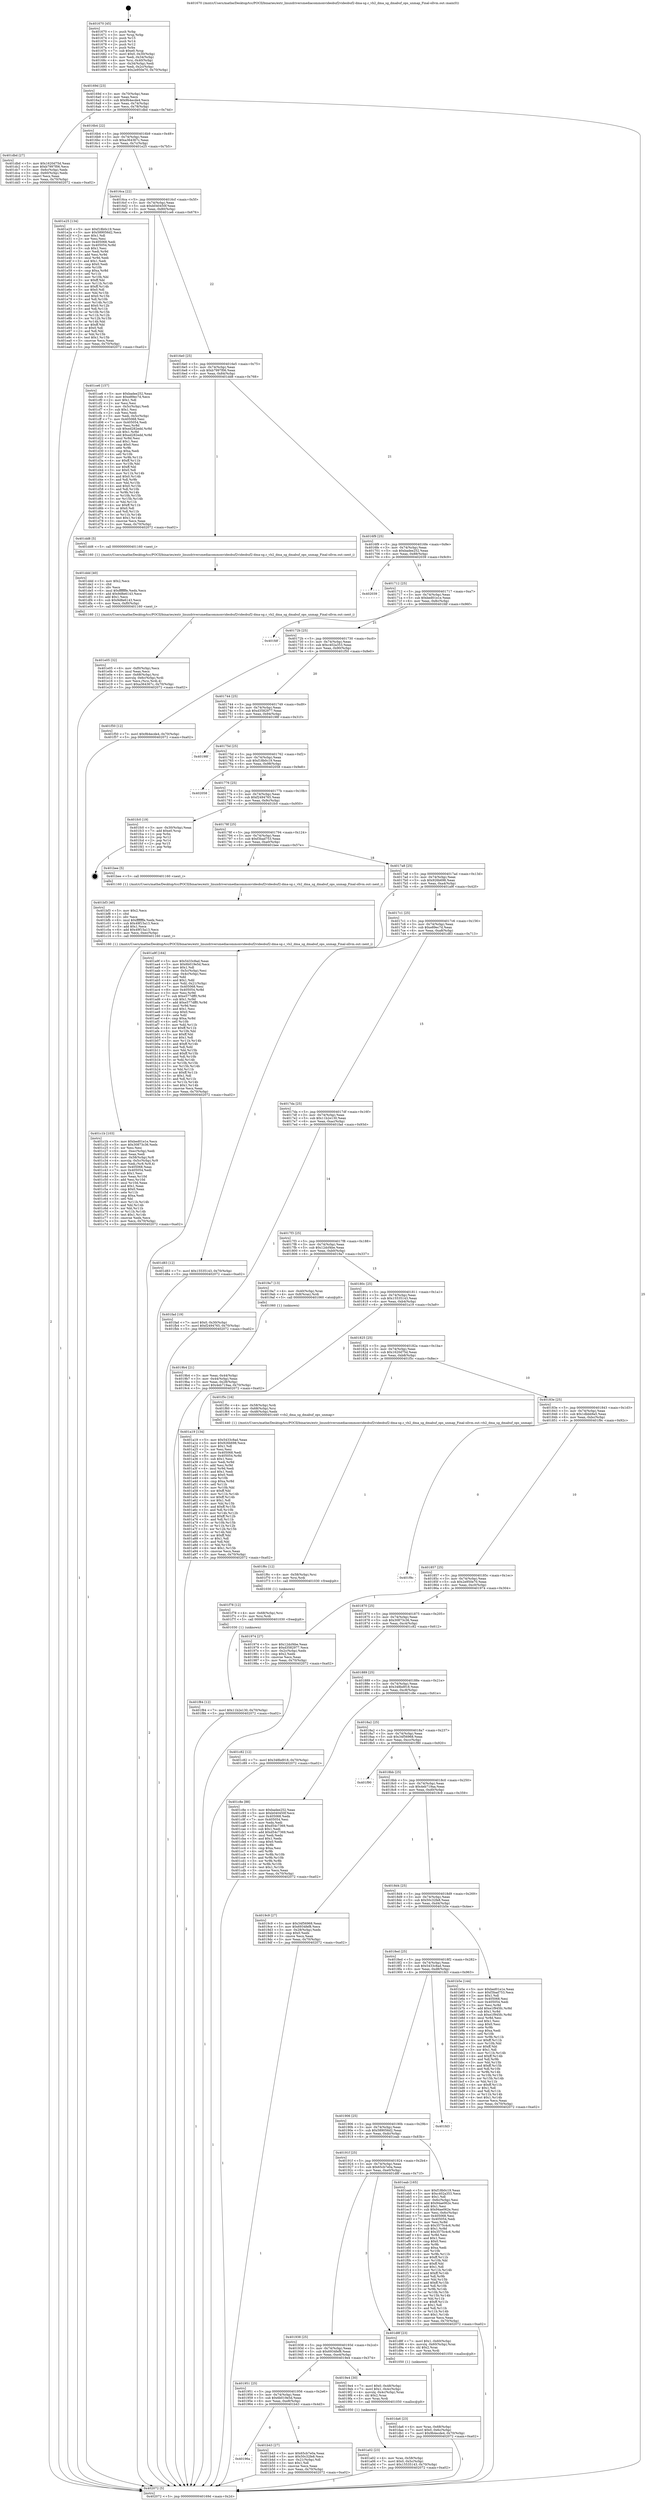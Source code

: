 digraph "0x401670" {
  label = "0x401670 (/mnt/c/Users/mathe/Desktop/tcc/POCII/binaries/extr_linuxdriversmediacommonvideobuf2videobuf2-dma-sg.c_vb2_dma_sg_dmabuf_ops_unmap_Final-ollvm.out::main(0))"
  labelloc = "t"
  node[shape=record]

  Entry [label="",width=0.3,height=0.3,shape=circle,fillcolor=black,style=filled]
  "0x40169d" [label="{
     0x40169d [23]\l
     | [instrs]\l
     &nbsp;&nbsp;0x40169d \<+3\>: mov -0x70(%rbp),%eax\l
     &nbsp;&nbsp;0x4016a0 \<+2\>: mov %eax,%ecx\l
     &nbsp;&nbsp;0x4016a2 \<+6\>: sub $0x9b4ecde4,%ecx\l
     &nbsp;&nbsp;0x4016a8 \<+3\>: mov %eax,-0x74(%rbp)\l
     &nbsp;&nbsp;0x4016ab \<+3\>: mov %ecx,-0x78(%rbp)\l
     &nbsp;&nbsp;0x4016ae \<+6\>: je 0000000000401dbd \<main+0x74d\>\l
  }"]
  "0x401dbd" [label="{
     0x401dbd [27]\l
     | [instrs]\l
     &nbsp;&nbsp;0x401dbd \<+5\>: mov $0x1620d75d,%eax\l
     &nbsp;&nbsp;0x401dc2 \<+5\>: mov $0xb7997f06,%ecx\l
     &nbsp;&nbsp;0x401dc7 \<+3\>: mov -0x6c(%rbp),%edx\l
     &nbsp;&nbsp;0x401dca \<+3\>: cmp -0x60(%rbp),%edx\l
     &nbsp;&nbsp;0x401dcd \<+3\>: cmovl %ecx,%eax\l
     &nbsp;&nbsp;0x401dd0 \<+3\>: mov %eax,-0x70(%rbp)\l
     &nbsp;&nbsp;0x401dd3 \<+5\>: jmp 0000000000402072 \<main+0xa02\>\l
  }"]
  "0x4016b4" [label="{
     0x4016b4 [22]\l
     | [instrs]\l
     &nbsp;&nbsp;0x4016b4 \<+5\>: jmp 00000000004016b9 \<main+0x49\>\l
     &nbsp;&nbsp;0x4016b9 \<+3\>: mov -0x74(%rbp),%eax\l
     &nbsp;&nbsp;0x4016bc \<+5\>: sub $0xa364367c,%eax\l
     &nbsp;&nbsp;0x4016c1 \<+3\>: mov %eax,-0x7c(%rbp)\l
     &nbsp;&nbsp;0x4016c4 \<+6\>: je 0000000000401e25 \<main+0x7b5\>\l
  }"]
  Exit [label="",width=0.3,height=0.3,shape=circle,fillcolor=black,style=filled,peripheries=2]
  "0x401e25" [label="{
     0x401e25 [134]\l
     | [instrs]\l
     &nbsp;&nbsp;0x401e25 \<+5\>: mov $0xf18b0c19,%eax\l
     &nbsp;&nbsp;0x401e2a \<+5\>: mov $0x589056d2,%ecx\l
     &nbsp;&nbsp;0x401e2f \<+2\>: mov $0x1,%dl\l
     &nbsp;&nbsp;0x401e31 \<+2\>: xor %esi,%esi\l
     &nbsp;&nbsp;0x401e33 \<+7\>: mov 0x405068,%edi\l
     &nbsp;&nbsp;0x401e3a \<+8\>: mov 0x405054,%r8d\l
     &nbsp;&nbsp;0x401e42 \<+3\>: sub $0x1,%esi\l
     &nbsp;&nbsp;0x401e45 \<+3\>: mov %edi,%r9d\l
     &nbsp;&nbsp;0x401e48 \<+3\>: add %esi,%r9d\l
     &nbsp;&nbsp;0x401e4b \<+4\>: imul %r9d,%edi\l
     &nbsp;&nbsp;0x401e4f \<+3\>: and $0x1,%edi\l
     &nbsp;&nbsp;0x401e52 \<+3\>: cmp $0x0,%edi\l
     &nbsp;&nbsp;0x401e55 \<+4\>: sete %r10b\l
     &nbsp;&nbsp;0x401e59 \<+4\>: cmp $0xa,%r8d\l
     &nbsp;&nbsp;0x401e5d \<+4\>: setl %r11b\l
     &nbsp;&nbsp;0x401e61 \<+3\>: mov %r10b,%bl\l
     &nbsp;&nbsp;0x401e64 \<+3\>: xor $0xff,%bl\l
     &nbsp;&nbsp;0x401e67 \<+3\>: mov %r11b,%r14b\l
     &nbsp;&nbsp;0x401e6a \<+4\>: xor $0xff,%r14b\l
     &nbsp;&nbsp;0x401e6e \<+3\>: xor $0x0,%dl\l
     &nbsp;&nbsp;0x401e71 \<+3\>: mov %bl,%r15b\l
     &nbsp;&nbsp;0x401e74 \<+4\>: and $0x0,%r15b\l
     &nbsp;&nbsp;0x401e78 \<+3\>: and %dl,%r10b\l
     &nbsp;&nbsp;0x401e7b \<+3\>: mov %r14b,%r12b\l
     &nbsp;&nbsp;0x401e7e \<+4\>: and $0x0,%r12b\l
     &nbsp;&nbsp;0x401e82 \<+3\>: and %dl,%r11b\l
     &nbsp;&nbsp;0x401e85 \<+3\>: or %r10b,%r15b\l
     &nbsp;&nbsp;0x401e88 \<+3\>: or %r11b,%r12b\l
     &nbsp;&nbsp;0x401e8b \<+3\>: xor %r12b,%r15b\l
     &nbsp;&nbsp;0x401e8e \<+3\>: or %r14b,%bl\l
     &nbsp;&nbsp;0x401e91 \<+3\>: xor $0xff,%bl\l
     &nbsp;&nbsp;0x401e94 \<+3\>: or $0x0,%dl\l
     &nbsp;&nbsp;0x401e97 \<+2\>: and %dl,%bl\l
     &nbsp;&nbsp;0x401e99 \<+3\>: or %bl,%r15b\l
     &nbsp;&nbsp;0x401e9c \<+4\>: test $0x1,%r15b\l
     &nbsp;&nbsp;0x401ea0 \<+3\>: cmovne %ecx,%eax\l
     &nbsp;&nbsp;0x401ea3 \<+3\>: mov %eax,-0x70(%rbp)\l
     &nbsp;&nbsp;0x401ea6 \<+5\>: jmp 0000000000402072 \<main+0xa02\>\l
  }"]
  "0x4016ca" [label="{
     0x4016ca [22]\l
     | [instrs]\l
     &nbsp;&nbsp;0x4016ca \<+5\>: jmp 00000000004016cf \<main+0x5f\>\l
     &nbsp;&nbsp;0x4016cf \<+3\>: mov -0x74(%rbp),%eax\l
     &nbsp;&nbsp;0x4016d2 \<+5\>: sub $0xb040450f,%eax\l
     &nbsp;&nbsp;0x4016d7 \<+3\>: mov %eax,-0x80(%rbp)\l
     &nbsp;&nbsp;0x4016da \<+6\>: je 0000000000401ce6 \<main+0x676\>\l
  }"]
  "0x401f84" [label="{
     0x401f84 [12]\l
     | [instrs]\l
     &nbsp;&nbsp;0x401f84 \<+7\>: movl $0x11b2e130,-0x70(%rbp)\l
     &nbsp;&nbsp;0x401f8b \<+5\>: jmp 0000000000402072 \<main+0xa02\>\l
  }"]
  "0x401ce6" [label="{
     0x401ce6 [157]\l
     | [instrs]\l
     &nbsp;&nbsp;0x401ce6 \<+5\>: mov $0xbadee252,%eax\l
     &nbsp;&nbsp;0x401ceb \<+5\>: mov $0xe89ec7d,%ecx\l
     &nbsp;&nbsp;0x401cf0 \<+2\>: mov $0x1,%dl\l
     &nbsp;&nbsp;0x401cf2 \<+2\>: xor %esi,%esi\l
     &nbsp;&nbsp;0x401cf4 \<+3\>: mov -0x5c(%rbp),%edi\l
     &nbsp;&nbsp;0x401cf7 \<+3\>: sub $0x1,%esi\l
     &nbsp;&nbsp;0x401cfa \<+2\>: sub %esi,%edi\l
     &nbsp;&nbsp;0x401cfc \<+3\>: mov %edi,-0x5c(%rbp)\l
     &nbsp;&nbsp;0x401cff \<+7\>: mov 0x405068,%esi\l
     &nbsp;&nbsp;0x401d06 \<+7\>: mov 0x405054,%edi\l
     &nbsp;&nbsp;0x401d0d \<+3\>: mov %esi,%r8d\l
     &nbsp;&nbsp;0x401d10 \<+7\>: sub $0xed282edd,%r8d\l
     &nbsp;&nbsp;0x401d17 \<+4\>: sub $0x1,%r8d\l
     &nbsp;&nbsp;0x401d1b \<+7\>: add $0xed282edd,%r8d\l
     &nbsp;&nbsp;0x401d22 \<+4\>: imul %r8d,%esi\l
     &nbsp;&nbsp;0x401d26 \<+3\>: and $0x1,%esi\l
     &nbsp;&nbsp;0x401d29 \<+3\>: cmp $0x0,%esi\l
     &nbsp;&nbsp;0x401d2c \<+4\>: sete %r9b\l
     &nbsp;&nbsp;0x401d30 \<+3\>: cmp $0xa,%edi\l
     &nbsp;&nbsp;0x401d33 \<+4\>: setl %r10b\l
     &nbsp;&nbsp;0x401d37 \<+3\>: mov %r9b,%r11b\l
     &nbsp;&nbsp;0x401d3a \<+4\>: xor $0xff,%r11b\l
     &nbsp;&nbsp;0x401d3e \<+3\>: mov %r10b,%bl\l
     &nbsp;&nbsp;0x401d41 \<+3\>: xor $0xff,%bl\l
     &nbsp;&nbsp;0x401d44 \<+3\>: xor $0x0,%dl\l
     &nbsp;&nbsp;0x401d47 \<+3\>: mov %r11b,%r14b\l
     &nbsp;&nbsp;0x401d4a \<+4\>: and $0x0,%r14b\l
     &nbsp;&nbsp;0x401d4e \<+3\>: and %dl,%r9b\l
     &nbsp;&nbsp;0x401d51 \<+3\>: mov %bl,%r15b\l
     &nbsp;&nbsp;0x401d54 \<+4\>: and $0x0,%r15b\l
     &nbsp;&nbsp;0x401d58 \<+3\>: and %dl,%r10b\l
     &nbsp;&nbsp;0x401d5b \<+3\>: or %r9b,%r14b\l
     &nbsp;&nbsp;0x401d5e \<+3\>: or %r10b,%r15b\l
     &nbsp;&nbsp;0x401d61 \<+3\>: xor %r15b,%r14b\l
     &nbsp;&nbsp;0x401d64 \<+3\>: or %bl,%r11b\l
     &nbsp;&nbsp;0x401d67 \<+4\>: xor $0xff,%r11b\l
     &nbsp;&nbsp;0x401d6b \<+3\>: or $0x0,%dl\l
     &nbsp;&nbsp;0x401d6e \<+3\>: and %dl,%r11b\l
     &nbsp;&nbsp;0x401d71 \<+3\>: or %r11b,%r14b\l
     &nbsp;&nbsp;0x401d74 \<+4\>: test $0x1,%r14b\l
     &nbsp;&nbsp;0x401d78 \<+3\>: cmovne %ecx,%eax\l
     &nbsp;&nbsp;0x401d7b \<+3\>: mov %eax,-0x70(%rbp)\l
     &nbsp;&nbsp;0x401d7e \<+5\>: jmp 0000000000402072 \<main+0xa02\>\l
  }"]
  "0x4016e0" [label="{
     0x4016e0 [25]\l
     | [instrs]\l
     &nbsp;&nbsp;0x4016e0 \<+5\>: jmp 00000000004016e5 \<main+0x75\>\l
     &nbsp;&nbsp;0x4016e5 \<+3\>: mov -0x74(%rbp),%eax\l
     &nbsp;&nbsp;0x4016e8 \<+5\>: sub $0xb7997f06,%eax\l
     &nbsp;&nbsp;0x4016ed \<+6\>: mov %eax,-0x84(%rbp)\l
     &nbsp;&nbsp;0x4016f3 \<+6\>: je 0000000000401dd8 \<main+0x768\>\l
  }"]
  "0x401f78" [label="{
     0x401f78 [12]\l
     | [instrs]\l
     &nbsp;&nbsp;0x401f78 \<+4\>: mov -0x68(%rbp),%rsi\l
     &nbsp;&nbsp;0x401f7c \<+3\>: mov %rsi,%rdi\l
     &nbsp;&nbsp;0x401f7f \<+5\>: call 0000000000401030 \<free@plt\>\l
     | [calls]\l
     &nbsp;&nbsp;0x401030 \{1\} (unknown)\l
  }"]
  "0x401dd8" [label="{
     0x401dd8 [5]\l
     | [instrs]\l
     &nbsp;&nbsp;0x401dd8 \<+5\>: call 0000000000401160 \<next_i\>\l
     | [calls]\l
     &nbsp;&nbsp;0x401160 \{1\} (/mnt/c/Users/mathe/Desktop/tcc/POCII/binaries/extr_linuxdriversmediacommonvideobuf2videobuf2-dma-sg.c_vb2_dma_sg_dmabuf_ops_unmap_Final-ollvm.out::next_i)\l
  }"]
  "0x4016f9" [label="{
     0x4016f9 [25]\l
     | [instrs]\l
     &nbsp;&nbsp;0x4016f9 \<+5\>: jmp 00000000004016fe \<main+0x8e\>\l
     &nbsp;&nbsp;0x4016fe \<+3\>: mov -0x74(%rbp),%eax\l
     &nbsp;&nbsp;0x401701 \<+5\>: sub $0xbadee252,%eax\l
     &nbsp;&nbsp;0x401706 \<+6\>: mov %eax,-0x88(%rbp)\l
     &nbsp;&nbsp;0x40170c \<+6\>: je 0000000000402039 \<main+0x9c9\>\l
  }"]
  "0x401f6c" [label="{
     0x401f6c [12]\l
     | [instrs]\l
     &nbsp;&nbsp;0x401f6c \<+4\>: mov -0x58(%rbp),%rsi\l
     &nbsp;&nbsp;0x401f70 \<+3\>: mov %rsi,%rdi\l
     &nbsp;&nbsp;0x401f73 \<+5\>: call 0000000000401030 \<free@plt\>\l
     | [calls]\l
     &nbsp;&nbsp;0x401030 \{1\} (unknown)\l
  }"]
  "0x402039" [label="{
     0x402039\l
  }", style=dashed]
  "0x401712" [label="{
     0x401712 [25]\l
     | [instrs]\l
     &nbsp;&nbsp;0x401712 \<+5\>: jmp 0000000000401717 \<main+0xa7\>\l
     &nbsp;&nbsp;0x401717 \<+3\>: mov -0x74(%rbp),%eax\l
     &nbsp;&nbsp;0x40171a \<+5\>: sub $0xbed01e1e,%eax\l
     &nbsp;&nbsp;0x40171f \<+6\>: mov %eax,-0x8c(%rbp)\l
     &nbsp;&nbsp;0x401725 \<+6\>: je 0000000000401fdf \<main+0x96f\>\l
  }"]
  "0x401e05" [label="{
     0x401e05 [32]\l
     | [instrs]\l
     &nbsp;&nbsp;0x401e05 \<+6\>: mov -0xf0(%rbp),%ecx\l
     &nbsp;&nbsp;0x401e0b \<+3\>: imul %eax,%ecx\l
     &nbsp;&nbsp;0x401e0e \<+4\>: mov -0x68(%rbp),%rsi\l
     &nbsp;&nbsp;0x401e12 \<+4\>: movslq -0x6c(%rbp),%rdi\l
     &nbsp;&nbsp;0x401e16 \<+3\>: mov %ecx,(%rsi,%rdi,4)\l
     &nbsp;&nbsp;0x401e19 \<+7\>: movl $0xa364367c,-0x70(%rbp)\l
     &nbsp;&nbsp;0x401e20 \<+5\>: jmp 0000000000402072 \<main+0xa02\>\l
  }"]
  "0x401fdf" [label="{
     0x401fdf\l
  }", style=dashed]
  "0x40172b" [label="{
     0x40172b [25]\l
     | [instrs]\l
     &nbsp;&nbsp;0x40172b \<+5\>: jmp 0000000000401730 \<main+0xc0\>\l
     &nbsp;&nbsp;0x401730 \<+3\>: mov -0x74(%rbp),%eax\l
     &nbsp;&nbsp;0x401733 \<+5\>: sub $0xc402a353,%eax\l
     &nbsp;&nbsp;0x401738 \<+6\>: mov %eax,-0x90(%rbp)\l
     &nbsp;&nbsp;0x40173e \<+6\>: je 0000000000401f50 \<main+0x8e0\>\l
  }"]
  "0x401ddd" [label="{
     0x401ddd [40]\l
     | [instrs]\l
     &nbsp;&nbsp;0x401ddd \<+5\>: mov $0x2,%ecx\l
     &nbsp;&nbsp;0x401de2 \<+1\>: cltd\l
     &nbsp;&nbsp;0x401de3 \<+2\>: idiv %ecx\l
     &nbsp;&nbsp;0x401de5 \<+6\>: imul $0xfffffffe,%edx,%ecx\l
     &nbsp;&nbsp;0x401deb \<+6\>: add $0x9d8e6143,%ecx\l
     &nbsp;&nbsp;0x401df1 \<+3\>: add $0x1,%ecx\l
     &nbsp;&nbsp;0x401df4 \<+6\>: sub $0x9d8e6143,%ecx\l
     &nbsp;&nbsp;0x401dfa \<+6\>: mov %ecx,-0xf0(%rbp)\l
     &nbsp;&nbsp;0x401e00 \<+5\>: call 0000000000401160 \<next_i\>\l
     | [calls]\l
     &nbsp;&nbsp;0x401160 \{1\} (/mnt/c/Users/mathe/Desktop/tcc/POCII/binaries/extr_linuxdriversmediacommonvideobuf2videobuf2-dma-sg.c_vb2_dma_sg_dmabuf_ops_unmap_Final-ollvm.out::next_i)\l
  }"]
  "0x401f50" [label="{
     0x401f50 [12]\l
     | [instrs]\l
     &nbsp;&nbsp;0x401f50 \<+7\>: movl $0x9b4ecde4,-0x70(%rbp)\l
     &nbsp;&nbsp;0x401f57 \<+5\>: jmp 0000000000402072 \<main+0xa02\>\l
  }"]
  "0x401744" [label="{
     0x401744 [25]\l
     | [instrs]\l
     &nbsp;&nbsp;0x401744 \<+5\>: jmp 0000000000401749 \<main+0xd9\>\l
     &nbsp;&nbsp;0x401749 \<+3\>: mov -0x74(%rbp),%eax\l
     &nbsp;&nbsp;0x40174c \<+5\>: sub $0xd3582977,%eax\l
     &nbsp;&nbsp;0x401751 \<+6\>: mov %eax,-0x94(%rbp)\l
     &nbsp;&nbsp;0x401757 \<+6\>: je 000000000040198f \<main+0x31f\>\l
  }"]
  "0x401da6" [label="{
     0x401da6 [23]\l
     | [instrs]\l
     &nbsp;&nbsp;0x401da6 \<+4\>: mov %rax,-0x68(%rbp)\l
     &nbsp;&nbsp;0x401daa \<+7\>: movl $0x0,-0x6c(%rbp)\l
     &nbsp;&nbsp;0x401db1 \<+7\>: movl $0x9b4ecde4,-0x70(%rbp)\l
     &nbsp;&nbsp;0x401db8 \<+5\>: jmp 0000000000402072 \<main+0xa02\>\l
  }"]
  "0x40198f" [label="{
     0x40198f\l
  }", style=dashed]
  "0x40175d" [label="{
     0x40175d [25]\l
     | [instrs]\l
     &nbsp;&nbsp;0x40175d \<+5\>: jmp 0000000000401762 \<main+0xf2\>\l
     &nbsp;&nbsp;0x401762 \<+3\>: mov -0x74(%rbp),%eax\l
     &nbsp;&nbsp;0x401765 \<+5\>: sub $0xf18b0c19,%eax\l
     &nbsp;&nbsp;0x40176a \<+6\>: mov %eax,-0x98(%rbp)\l
     &nbsp;&nbsp;0x401770 \<+6\>: je 0000000000402058 \<main+0x9e8\>\l
  }"]
  "0x401c1b" [label="{
     0x401c1b [103]\l
     | [instrs]\l
     &nbsp;&nbsp;0x401c1b \<+5\>: mov $0xbed01e1e,%ecx\l
     &nbsp;&nbsp;0x401c20 \<+5\>: mov $0x30873c36,%edx\l
     &nbsp;&nbsp;0x401c25 \<+2\>: xor %esi,%esi\l
     &nbsp;&nbsp;0x401c27 \<+6\>: mov -0xec(%rbp),%edi\l
     &nbsp;&nbsp;0x401c2d \<+3\>: imul %eax,%edi\l
     &nbsp;&nbsp;0x401c30 \<+4\>: mov -0x58(%rbp),%r8\l
     &nbsp;&nbsp;0x401c34 \<+4\>: movslq -0x5c(%rbp),%r9\l
     &nbsp;&nbsp;0x401c38 \<+4\>: mov %edi,(%r8,%r9,4)\l
     &nbsp;&nbsp;0x401c3c \<+7\>: mov 0x405068,%eax\l
     &nbsp;&nbsp;0x401c43 \<+7\>: mov 0x405054,%edi\l
     &nbsp;&nbsp;0x401c4a \<+3\>: sub $0x1,%esi\l
     &nbsp;&nbsp;0x401c4d \<+3\>: mov %eax,%r10d\l
     &nbsp;&nbsp;0x401c50 \<+3\>: add %esi,%r10d\l
     &nbsp;&nbsp;0x401c53 \<+4\>: imul %r10d,%eax\l
     &nbsp;&nbsp;0x401c57 \<+3\>: and $0x1,%eax\l
     &nbsp;&nbsp;0x401c5a \<+3\>: cmp $0x0,%eax\l
     &nbsp;&nbsp;0x401c5d \<+4\>: sete %r11b\l
     &nbsp;&nbsp;0x401c61 \<+3\>: cmp $0xa,%edi\l
     &nbsp;&nbsp;0x401c64 \<+3\>: setl %bl\l
     &nbsp;&nbsp;0x401c67 \<+3\>: mov %r11b,%r14b\l
     &nbsp;&nbsp;0x401c6a \<+3\>: and %bl,%r14b\l
     &nbsp;&nbsp;0x401c6d \<+3\>: xor %bl,%r11b\l
     &nbsp;&nbsp;0x401c70 \<+3\>: or %r11b,%r14b\l
     &nbsp;&nbsp;0x401c73 \<+4\>: test $0x1,%r14b\l
     &nbsp;&nbsp;0x401c77 \<+3\>: cmovne %edx,%ecx\l
     &nbsp;&nbsp;0x401c7a \<+3\>: mov %ecx,-0x70(%rbp)\l
     &nbsp;&nbsp;0x401c7d \<+5\>: jmp 0000000000402072 \<main+0xa02\>\l
  }"]
  "0x402058" [label="{
     0x402058\l
  }", style=dashed]
  "0x401776" [label="{
     0x401776 [25]\l
     | [instrs]\l
     &nbsp;&nbsp;0x401776 \<+5\>: jmp 000000000040177b \<main+0x10b\>\l
     &nbsp;&nbsp;0x40177b \<+3\>: mov -0x74(%rbp),%eax\l
     &nbsp;&nbsp;0x40177e \<+5\>: sub $0xf2494765,%eax\l
     &nbsp;&nbsp;0x401783 \<+6\>: mov %eax,-0x9c(%rbp)\l
     &nbsp;&nbsp;0x401789 \<+6\>: je 0000000000401fc0 \<main+0x950\>\l
  }"]
  "0x401bf3" [label="{
     0x401bf3 [40]\l
     | [instrs]\l
     &nbsp;&nbsp;0x401bf3 \<+5\>: mov $0x2,%ecx\l
     &nbsp;&nbsp;0x401bf8 \<+1\>: cltd\l
     &nbsp;&nbsp;0x401bf9 \<+2\>: idiv %ecx\l
     &nbsp;&nbsp;0x401bfb \<+6\>: imul $0xfffffffe,%edx,%ecx\l
     &nbsp;&nbsp;0x401c01 \<+6\>: sub $0x49f15a13,%ecx\l
     &nbsp;&nbsp;0x401c07 \<+3\>: add $0x1,%ecx\l
     &nbsp;&nbsp;0x401c0a \<+6\>: add $0x49f15a13,%ecx\l
     &nbsp;&nbsp;0x401c10 \<+6\>: mov %ecx,-0xec(%rbp)\l
     &nbsp;&nbsp;0x401c16 \<+5\>: call 0000000000401160 \<next_i\>\l
     | [calls]\l
     &nbsp;&nbsp;0x401160 \{1\} (/mnt/c/Users/mathe/Desktop/tcc/POCII/binaries/extr_linuxdriversmediacommonvideobuf2videobuf2-dma-sg.c_vb2_dma_sg_dmabuf_ops_unmap_Final-ollvm.out::next_i)\l
  }"]
  "0x401fc0" [label="{
     0x401fc0 [19]\l
     | [instrs]\l
     &nbsp;&nbsp;0x401fc0 \<+3\>: mov -0x30(%rbp),%eax\l
     &nbsp;&nbsp;0x401fc3 \<+7\>: add $0xe0,%rsp\l
     &nbsp;&nbsp;0x401fca \<+1\>: pop %rbx\l
     &nbsp;&nbsp;0x401fcb \<+2\>: pop %r12\l
     &nbsp;&nbsp;0x401fcd \<+2\>: pop %r14\l
     &nbsp;&nbsp;0x401fcf \<+2\>: pop %r15\l
     &nbsp;&nbsp;0x401fd1 \<+1\>: pop %rbp\l
     &nbsp;&nbsp;0x401fd2 \<+1\>: ret\l
  }"]
  "0x40178f" [label="{
     0x40178f [25]\l
     | [instrs]\l
     &nbsp;&nbsp;0x40178f \<+5\>: jmp 0000000000401794 \<main+0x124\>\l
     &nbsp;&nbsp;0x401794 \<+3\>: mov -0x74(%rbp),%eax\l
     &nbsp;&nbsp;0x401797 \<+5\>: sub $0xf3bad753,%eax\l
     &nbsp;&nbsp;0x40179c \<+6\>: mov %eax,-0xa0(%rbp)\l
     &nbsp;&nbsp;0x4017a2 \<+6\>: je 0000000000401bee \<main+0x57e\>\l
  }"]
  "0x40196a" [label="{
     0x40196a\l
  }", style=dashed]
  "0x401bee" [label="{
     0x401bee [5]\l
     | [instrs]\l
     &nbsp;&nbsp;0x401bee \<+5\>: call 0000000000401160 \<next_i\>\l
     | [calls]\l
     &nbsp;&nbsp;0x401160 \{1\} (/mnt/c/Users/mathe/Desktop/tcc/POCII/binaries/extr_linuxdriversmediacommonvideobuf2videobuf2-dma-sg.c_vb2_dma_sg_dmabuf_ops_unmap_Final-ollvm.out::next_i)\l
  }"]
  "0x4017a8" [label="{
     0x4017a8 [25]\l
     | [instrs]\l
     &nbsp;&nbsp;0x4017a8 \<+5\>: jmp 00000000004017ad \<main+0x13d\>\l
     &nbsp;&nbsp;0x4017ad \<+3\>: mov -0x74(%rbp),%eax\l
     &nbsp;&nbsp;0x4017b0 \<+5\>: sub $0x926b698,%eax\l
     &nbsp;&nbsp;0x4017b5 \<+6\>: mov %eax,-0xa4(%rbp)\l
     &nbsp;&nbsp;0x4017bb \<+6\>: je 0000000000401a9f \<main+0x42f\>\l
  }"]
  "0x401b43" [label="{
     0x401b43 [27]\l
     | [instrs]\l
     &nbsp;&nbsp;0x401b43 \<+5\>: mov $0x65cb7e0a,%eax\l
     &nbsp;&nbsp;0x401b48 \<+5\>: mov $0x50c32fe8,%ecx\l
     &nbsp;&nbsp;0x401b4d \<+3\>: mov -0x21(%rbp),%dl\l
     &nbsp;&nbsp;0x401b50 \<+3\>: test $0x1,%dl\l
     &nbsp;&nbsp;0x401b53 \<+3\>: cmovne %ecx,%eax\l
     &nbsp;&nbsp;0x401b56 \<+3\>: mov %eax,-0x70(%rbp)\l
     &nbsp;&nbsp;0x401b59 \<+5\>: jmp 0000000000402072 \<main+0xa02\>\l
  }"]
  "0x401a9f" [label="{
     0x401a9f [164]\l
     | [instrs]\l
     &nbsp;&nbsp;0x401a9f \<+5\>: mov $0x5433c8ad,%eax\l
     &nbsp;&nbsp;0x401aa4 \<+5\>: mov $0x6b019e5d,%ecx\l
     &nbsp;&nbsp;0x401aa9 \<+2\>: mov $0x1,%dl\l
     &nbsp;&nbsp;0x401aab \<+3\>: mov -0x5c(%rbp),%esi\l
     &nbsp;&nbsp;0x401aae \<+3\>: cmp -0x4c(%rbp),%esi\l
     &nbsp;&nbsp;0x401ab1 \<+4\>: setl %dil\l
     &nbsp;&nbsp;0x401ab5 \<+4\>: and $0x1,%dil\l
     &nbsp;&nbsp;0x401ab9 \<+4\>: mov %dil,-0x21(%rbp)\l
     &nbsp;&nbsp;0x401abd \<+7\>: mov 0x405068,%esi\l
     &nbsp;&nbsp;0x401ac4 \<+8\>: mov 0x405054,%r8d\l
     &nbsp;&nbsp;0x401acc \<+3\>: mov %esi,%r9d\l
     &nbsp;&nbsp;0x401acf \<+7\>: sub $0xe577dff0,%r9d\l
     &nbsp;&nbsp;0x401ad6 \<+4\>: sub $0x1,%r9d\l
     &nbsp;&nbsp;0x401ada \<+7\>: add $0xe577dff0,%r9d\l
     &nbsp;&nbsp;0x401ae1 \<+4\>: imul %r9d,%esi\l
     &nbsp;&nbsp;0x401ae5 \<+3\>: and $0x1,%esi\l
     &nbsp;&nbsp;0x401ae8 \<+3\>: cmp $0x0,%esi\l
     &nbsp;&nbsp;0x401aeb \<+4\>: sete %dil\l
     &nbsp;&nbsp;0x401aef \<+4\>: cmp $0xa,%r8d\l
     &nbsp;&nbsp;0x401af3 \<+4\>: setl %r10b\l
     &nbsp;&nbsp;0x401af7 \<+3\>: mov %dil,%r11b\l
     &nbsp;&nbsp;0x401afa \<+4\>: xor $0xff,%r11b\l
     &nbsp;&nbsp;0x401afe \<+3\>: mov %r10b,%bl\l
     &nbsp;&nbsp;0x401b01 \<+3\>: xor $0xff,%bl\l
     &nbsp;&nbsp;0x401b04 \<+3\>: xor $0x1,%dl\l
     &nbsp;&nbsp;0x401b07 \<+3\>: mov %r11b,%r14b\l
     &nbsp;&nbsp;0x401b0a \<+4\>: and $0xff,%r14b\l
     &nbsp;&nbsp;0x401b0e \<+3\>: and %dl,%dil\l
     &nbsp;&nbsp;0x401b11 \<+3\>: mov %bl,%r15b\l
     &nbsp;&nbsp;0x401b14 \<+4\>: and $0xff,%r15b\l
     &nbsp;&nbsp;0x401b18 \<+3\>: and %dl,%r10b\l
     &nbsp;&nbsp;0x401b1b \<+3\>: or %dil,%r14b\l
     &nbsp;&nbsp;0x401b1e \<+3\>: or %r10b,%r15b\l
     &nbsp;&nbsp;0x401b21 \<+3\>: xor %r15b,%r14b\l
     &nbsp;&nbsp;0x401b24 \<+3\>: or %bl,%r11b\l
     &nbsp;&nbsp;0x401b27 \<+4\>: xor $0xff,%r11b\l
     &nbsp;&nbsp;0x401b2b \<+3\>: or $0x1,%dl\l
     &nbsp;&nbsp;0x401b2e \<+3\>: and %dl,%r11b\l
     &nbsp;&nbsp;0x401b31 \<+3\>: or %r11b,%r14b\l
     &nbsp;&nbsp;0x401b34 \<+4\>: test $0x1,%r14b\l
     &nbsp;&nbsp;0x401b38 \<+3\>: cmovne %ecx,%eax\l
     &nbsp;&nbsp;0x401b3b \<+3\>: mov %eax,-0x70(%rbp)\l
     &nbsp;&nbsp;0x401b3e \<+5\>: jmp 0000000000402072 \<main+0xa02\>\l
  }"]
  "0x4017c1" [label="{
     0x4017c1 [25]\l
     | [instrs]\l
     &nbsp;&nbsp;0x4017c1 \<+5\>: jmp 00000000004017c6 \<main+0x156\>\l
     &nbsp;&nbsp;0x4017c6 \<+3\>: mov -0x74(%rbp),%eax\l
     &nbsp;&nbsp;0x4017c9 \<+5\>: sub $0xe89ec7d,%eax\l
     &nbsp;&nbsp;0x4017ce \<+6\>: mov %eax,-0xa8(%rbp)\l
     &nbsp;&nbsp;0x4017d4 \<+6\>: je 0000000000401d83 \<main+0x713\>\l
  }"]
  "0x401a02" [label="{
     0x401a02 [23]\l
     | [instrs]\l
     &nbsp;&nbsp;0x401a02 \<+4\>: mov %rax,-0x58(%rbp)\l
     &nbsp;&nbsp;0x401a06 \<+7\>: movl $0x0,-0x5c(%rbp)\l
     &nbsp;&nbsp;0x401a0d \<+7\>: movl $0x15535143,-0x70(%rbp)\l
     &nbsp;&nbsp;0x401a14 \<+5\>: jmp 0000000000402072 \<main+0xa02\>\l
  }"]
  "0x401d83" [label="{
     0x401d83 [12]\l
     | [instrs]\l
     &nbsp;&nbsp;0x401d83 \<+7\>: movl $0x15535143,-0x70(%rbp)\l
     &nbsp;&nbsp;0x401d8a \<+5\>: jmp 0000000000402072 \<main+0xa02\>\l
  }"]
  "0x4017da" [label="{
     0x4017da [25]\l
     | [instrs]\l
     &nbsp;&nbsp;0x4017da \<+5\>: jmp 00000000004017df \<main+0x16f\>\l
     &nbsp;&nbsp;0x4017df \<+3\>: mov -0x74(%rbp),%eax\l
     &nbsp;&nbsp;0x4017e2 \<+5\>: sub $0x11b2e130,%eax\l
     &nbsp;&nbsp;0x4017e7 \<+6\>: mov %eax,-0xac(%rbp)\l
     &nbsp;&nbsp;0x4017ed \<+6\>: je 0000000000401fad \<main+0x93d\>\l
  }"]
  "0x401951" [label="{
     0x401951 [25]\l
     | [instrs]\l
     &nbsp;&nbsp;0x401951 \<+5\>: jmp 0000000000401956 \<main+0x2e6\>\l
     &nbsp;&nbsp;0x401956 \<+3\>: mov -0x74(%rbp),%eax\l
     &nbsp;&nbsp;0x401959 \<+5\>: sub $0x6b019e5d,%eax\l
     &nbsp;&nbsp;0x40195e \<+6\>: mov %eax,-0xe8(%rbp)\l
     &nbsp;&nbsp;0x401964 \<+6\>: je 0000000000401b43 \<main+0x4d3\>\l
  }"]
  "0x401fad" [label="{
     0x401fad [19]\l
     | [instrs]\l
     &nbsp;&nbsp;0x401fad \<+7\>: movl $0x0,-0x30(%rbp)\l
     &nbsp;&nbsp;0x401fb4 \<+7\>: movl $0xf2494765,-0x70(%rbp)\l
     &nbsp;&nbsp;0x401fbb \<+5\>: jmp 0000000000402072 \<main+0xa02\>\l
  }"]
  "0x4017f3" [label="{
     0x4017f3 [25]\l
     | [instrs]\l
     &nbsp;&nbsp;0x4017f3 \<+5\>: jmp 00000000004017f8 \<main+0x188\>\l
     &nbsp;&nbsp;0x4017f8 \<+3\>: mov -0x74(%rbp),%eax\l
     &nbsp;&nbsp;0x4017fb \<+5\>: sub $0x12dcf4be,%eax\l
     &nbsp;&nbsp;0x401800 \<+6\>: mov %eax,-0xb0(%rbp)\l
     &nbsp;&nbsp;0x401806 \<+6\>: je 00000000004019a7 \<main+0x337\>\l
  }"]
  "0x4019e4" [label="{
     0x4019e4 [30]\l
     | [instrs]\l
     &nbsp;&nbsp;0x4019e4 \<+7\>: movl $0x0,-0x48(%rbp)\l
     &nbsp;&nbsp;0x4019eb \<+7\>: movl $0x1,-0x4c(%rbp)\l
     &nbsp;&nbsp;0x4019f2 \<+4\>: movslq -0x4c(%rbp),%rax\l
     &nbsp;&nbsp;0x4019f6 \<+4\>: shl $0x2,%rax\l
     &nbsp;&nbsp;0x4019fa \<+3\>: mov %rax,%rdi\l
     &nbsp;&nbsp;0x4019fd \<+5\>: call 0000000000401050 \<malloc@plt\>\l
     | [calls]\l
     &nbsp;&nbsp;0x401050 \{1\} (unknown)\l
  }"]
  "0x4019a7" [label="{
     0x4019a7 [13]\l
     | [instrs]\l
     &nbsp;&nbsp;0x4019a7 \<+4\>: mov -0x40(%rbp),%rax\l
     &nbsp;&nbsp;0x4019ab \<+4\>: mov 0x8(%rax),%rdi\l
     &nbsp;&nbsp;0x4019af \<+5\>: call 0000000000401060 \<atoi@plt\>\l
     | [calls]\l
     &nbsp;&nbsp;0x401060 \{1\} (unknown)\l
  }"]
  "0x40180c" [label="{
     0x40180c [25]\l
     | [instrs]\l
     &nbsp;&nbsp;0x40180c \<+5\>: jmp 0000000000401811 \<main+0x1a1\>\l
     &nbsp;&nbsp;0x401811 \<+3\>: mov -0x74(%rbp),%eax\l
     &nbsp;&nbsp;0x401814 \<+5\>: sub $0x15535143,%eax\l
     &nbsp;&nbsp;0x401819 \<+6\>: mov %eax,-0xb4(%rbp)\l
     &nbsp;&nbsp;0x40181f \<+6\>: je 0000000000401a19 \<main+0x3a9\>\l
  }"]
  "0x401938" [label="{
     0x401938 [25]\l
     | [instrs]\l
     &nbsp;&nbsp;0x401938 \<+5\>: jmp 000000000040193d \<main+0x2cd\>\l
     &nbsp;&nbsp;0x40193d \<+3\>: mov -0x74(%rbp),%eax\l
     &nbsp;&nbsp;0x401940 \<+5\>: sub $0x6934fef8,%eax\l
     &nbsp;&nbsp;0x401945 \<+6\>: mov %eax,-0xe4(%rbp)\l
     &nbsp;&nbsp;0x40194b \<+6\>: je 00000000004019e4 \<main+0x374\>\l
  }"]
  "0x401a19" [label="{
     0x401a19 [134]\l
     | [instrs]\l
     &nbsp;&nbsp;0x401a19 \<+5\>: mov $0x5433c8ad,%eax\l
     &nbsp;&nbsp;0x401a1e \<+5\>: mov $0x926b698,%ecx\l
     &nbsp;&nbsp;0x401a23 \<+2\>: mov $0x1,%dl\l
     &nbsp;&nbsp;0x401a25 \<+2\>: xor %esi,%esi\l
     &nbsp;&nbsp;0x401a27 \<+7\>: mov 0x405068,%edi\l
     &nbsp;&nbsp;0x401a2e \<+8\>: mov 0x405054,%r8d\l
     &nbsp;&nbsp;0x401a36 \<+3\>: sub $0x1,%esi\l
     &nbsp;&nbsp;0x401a39 \<+3\>: mov %edi,%r9d\l
     &nbsp;&nbsp;0x401a3c \<+3\>: add %esi,%r9d\l
     &nbsp;&nbsp;0x401a3f \<+4\>: imul %r9d,%edi\l
     &nbsp;&nbsp;0x401a43 \<+3\>: and $0x1,%edi\l
     &nbsp;&nbsp;0x401a46 \<+3\>: cmp $0x0,%edi\l
     &nbsp;&nbsp;0x401a49 \<+4\>: sete %r10b\l
     &nbsp;&nbsp;0x401a4d \<+4\>: cmp $0xa,%r8d\l
     &nbsp;&nbsp;0x401a51 \<+4\>: setl %r11b\l
     &nbsp;&nbsp;0x401a55 \<+3\>: mov %r10b,%bl\l
     &nbsp;&nbsp;0x401a58 \<+3\>: xor $0xff,%bl\l
     &nbsp;&nbsp;0x401a5b \<+3\>: mov %r11b,%r14b\l
     &nbsp;&nbsp;0x401a5e \<+4\>: xor $0xff,%r14b\l
     &nbsp;&nbsp;0x401a62 \<+3\>: xor $0x1,%dl\l
     &nbsp;&nbsp;0x401a65 \<+3\>: mov %bl,%r15b\l
     &nbsp;&nbsp;0x401a68 \<+4\>: and $0xff,%r15b\l
     &nbsp;&nbsp;0x401a6c \<+3\>: and %dl,%r10b\l
     &nbsp;&nbsp;0x401a6f \<+3\>: mov %r14b,%r12b\l
     &nbsp;&nbsp;0x401a72 \<+4\>: and $0xff,%r12b\l
     &nbsp;&nbsp;0x401a76 \<+3\>: and %dl,%r11b\l
     &nbsp;&nbsp;0x401a79 \<+3\>: or %r10b,%r15b\l
     &nbsp;&nbsp;0x401a7c \<+3\>: or %r11b,%r12b\l
     &nbsp;&nbsp;0x401a7f \<+3\>: xor %r12b,%r15b\l
     &nbsp;&nbsp;0x401a82 \<+3\>: or %r14b,%bl\l
     &nbsp;&nbsp;0x401a85 \<+3\>: xor $0xff,%bl\l
     &nbsp;&nbsp;0x401a88 \<+3\>: or $0x1,%dl\l
     &nbsp;&nbsp;0x401a8b \<+2\>: and %dl,%bl\l
     &nbsp;&nbsp;0x401a8d \<+3\>: or %bl,%r15b\l
     &nbsp;&nbsp;0x401a90 \<+4\>: test $0x1,%r15b\l
     &nbsp;&nbsp;0x401a94 \<+3\>: cmovne %ecx,%eax\l
     &nbsp;&nbsp;0x401a97 \<+3\>: mov %eax,-0x70(%rbp)\l
     &nbsp;&nbsp;0x401a9a \<+5\>: jmp 0000000000402072 \<main+0xa02\>\l
  }"]
  "0x401825" [label="{
     0x401825 [25]\l
     | [instrs]\l
     &nbsp;&nbsp;0x401825 \<+5\>: jmp 000000000040182a \<main+0x1ba\>\l
     &nbsp;&nbsp;0x40182a \<+3\>: mov -0x74(%rbp),%eax\l
     &nbsp;&nbsp;0x40182d \<+5\>: sub $0x1620d75d,%eax\l
     &nbsp;&nbsp;0x401832 \<+6\>: mov %eax,-0xb8(%rbp)\l
     &nbsp;&nbsp;0x401838 \<+6\>: je 0000000000401f5c \<main+0x8ec\>\l
  }"]
  "0x401d8f" [label="{
     0x401d8f [23]\l
     | [instrs]\l
     &nbsp;&nbsp;0x401d8f \<+7\>: movl $0x1,-0x60(%rbp)\l
     &nbsp;&nbsp;0x401d96 \<+4\>: movslq -0x60(%rbp),%rax\l
     &nbsp;&nbsp;0x401d9a \<+4\>: shl $0x2,%rax\l
     &nbsp;&nbsp;0x401d9e \<+3\>: mov %rax,%rdi\l
     &nbsp;&nbsp;0x401da1 \<+5\>: call 0000000000401050 \<malloc@plt\>\l
     | [calls]\l
     &nbsp;&nbsp;0x401050 \{1\} (unknown)\l
  }"]
  "0x401f5c" [label="{
     0x401f5c [16]\l
     | [instrs]\l
     &nbsp;&nbsp;0x401f5c \<+4\>: mov -0x58(%rbp),%rdi\l
     &nbsp;&nbsp;0x401f60 \<+4\>: mov -0x68(%rbp),%rsi\l
     &nbsp;&nbsp;0x401f64 \<+3\>: mov -0x48(%rbp),%edx\l
     &nbsp;&nbsp;0x401f67 \<+5\>: call 0000000000401440 \<vb2_dma_sg_dmabuf_ops_unmap\>\l
     | [calls]\l
     &nbsp;&nbsp;0x401440 \{1\} (/mnt/c/Users/mathe/Desktop/tcc/POCII/binaries/extr_linuxdriversmediacommonvideobuf2videobuf2-dma-sg.c_vb2_dma_sg_dmabuf_ops_unmap_Final-ollvm.out::vb2_dma_sg_dmabuf_ops_unmap)\l
  }"]
  "0x40183e" [label="{
     0x40183e [25]\l
     | [instrs]\l
     &nbsp;&nbsp;0x40183e \<+5\>: jmp 0000000000401843 \<main+0x1d3\>\l
     &nbsp;&nbsp;0x401843 \<+3\>: mov -0x74(%rbp),%eax\l
     &nbsp;&nbsp;0x401846 \<+5\>: sub $0x1dbbb9a5,%eax\l
     &nbsp;&nbsp;0x40184b \<+6\>: mov %eax,-0xbc(%rbp)\l
     &nbsp;&nbsp;0x401851 \<+6\>: je 0000000000401f9c \<main+0x92c\>\l
  }"]
  "0x40191f" [label="{
     0x40191f [25]\l
     | [instrs]\l
     &nbsp;&nbsp;0x40191f \<+5\>: jmp 0000000000401924 \<main+0x2b4\>\l
     &nbsp;&nbsp;0x401924 \<+3\>: mov -0x74(%rbp),%eax\l
     &nbsp;&nbsp;0x401927 \<+5\>: sub $0x65cb7e0a,%eax\l
     &nbsp;&nbsp;0x40192c \<+6\>: mov %eax,-0xe0(%rbp)\l
     &nbsp;&nbsp;0x401932 \<+6\>: je 0000000000401d8f \<main+0x71f\>\l
  }"]
  "0x401f9c" [label="{
     0x401f9c\l
  }", style=dashed]
  "0x401857" [label="{
     0x401857 [25]\l
     | [instrs]\l
     &nbsp;&nbsp;0x401857 \<+5\>: jmp 000000000040185c \<main+0x1ec\>\l
     &nbsp;&nbsp;0x40185c \<+3\>: mov -0x74(%rbp),%eax\l
     &nbsp;&nbsp;0x40185f \<+5\>: sub $0x2e950e70,%eax\l
     &nbsp;&nbsp;0x401864 \<+6\>: mov %eax,-0xc0(%rbp)\l
     &nbsp;&nbsp;0x40186a \<+6\>: je 0000000000401974 \<main+0x304\>\l
  }"]
  "0x401eab" [label="{
     0x401eab [165]\l
     | [instrs]\l
     &nbsp;&nbsp;0x401eab \<+5\>: mov $0xf18b0c19,%eax\l
     &nbsp;&nbsp;0x401eb0 \<+5\>: mov $0xc402a353,%ecx\l
     &nbsp;&nbsp;0x401eb5 \<+2\>: mov $0x1,%dl\l
     &nbsp;&nbsp;0x401eb7 \<+3\>: mov -0x6c(%rbp),%esi\l
     &nbsp;&nbsp;0x401eba \<+6\>: add $0x94ae062e,%esi\l
     &nbsp;&nbsp;0x401ec0 \<+3\>: add $0x1,%esi\l
     &nbsp;&nbsp;0x401ec3 \<+6\>: sub $0x94ae062e,%esi\l
     &nbsp;&nbsp;0x401ec9 \<+3\>: mov %esi,-0x6c(%rbp)\l
     &nbsp;&nbsp;0x401ecc \<+7\>: mov 0x405068,%esi\l
     &nbsp;&nbsp;0x401ed3 \<+7\>: mov 0x405054,%edi\l
     &nbsp;&nbsp;0x401eda \<+3\>: mov %esi,%r8d\l
     &nbsp;&nbsp;0x401edd \<+7\>: sub $0x3575c4c6,%r8d\l
     &nbsp;&nbsp;0x401ee4 \<+4\>: sub $0x1,%r8d\l
     &nbsp;&nbsp;0x401ee8 \<+7\>: add $0x3575c4c6,%r8d\l
     &nbsp;&nbsp;0x401eef \<+4\>: imul %r8d,%esi\l
     &nbsp;&nbsp;0x401ef3 \<+3\>: and $0x1,%esi\l
     &nbsp;&nbsp;0x401ef6 \<+3\>: cmp $0x0,%esi\l
     &nbsp;&nbsp;0x401ef9 \<+4\>: sete %r9b\l
     &nbsp;&nbsp;0x401efd \<+3\>: cmp $0xa,%edi\l
     &nbsp;&nbsp;0x401f00 \<+4\>: setl %r10b\l
     &nbsp;&nbsp;0x401f04 \<+3\>: mov %r9b,%r11b\l
     &nbsp;&nbsp;0x401f07 \<+4\>: xor $0xff,%r11b\l
     &nbsp;&nbsp;0x401f0b \<+3\>: mov %r10b,%bl\l
     &nbsp;&nbsp;0x401f0e \<+3\>: xor $0xff,%bl\l
     &nbsp;&nbsp;0x401f11 \<+3\>: xor $0x1,%dl\l
     &nbsp;&nbsp;0x401f14 \<+3\>: mov %r11b,%r14b\l
     &nbsp;&nbsp;0x401f17 \<+4\>: and $0xff,%r14b\l
     &nbsp;&nbsp;0x401f1b \<+3\>: and %dl,%r9b\l
     &nbsp;&nbsp;0x401f1e \<+3\>: mov %bl,%r15b\l
     &nbsp;&nbsp;0x401f21 \<+4\>: and $0xff,%r15b\l
     &nbsp;&nbsp;0x401f25 \<+3\>: and %dl,%r10b\l
     &nbsp;&nbsp;0x401f28 \<+3\>: or %r9b,%r14b\l
     &nbsp;&nbsp;0x401f2b \<+3\>: or %r10b,%r15b\l
     &nbsp;&nbsp;0x401f2e \<+3\>: xor %r15b,%r14b\l
     &nbsp;&nbsp;0x401f31 \<+3\>: or %bl,%r11b\l
     &nbsp;&nbsp;0x401f34 \<+4\>: xor $0xff,%r11b\l
     &nbsp;&nbsp;0x401f38 \<+3\>: or $0x1,%dl\l
     &nbsp;&nbsp;0x401f3b \<+3\>: and %dl,%r11b\l
     &nbsp;&nbsp;0x401f3e \<+3\>: or %r11b,%r14b\l
     &nbsp;&nbsp;0x401f41 \<+4\>: test $0x1,%r14b\l
     &nbsp;&nbsp;0x401f45 \<+3\>: cmovne %ecx,%eax\l
     &nbsp;&nbsp;0x401f48 \<+3\>: mov %eax,-0x70(%rbp)\l
     &nbsp;&nbsp;0x401f4b \<+5\>: jmp 0000000000402072 \<main+0xa02\>\l
  }"]
  "0x401974" [label="{
     0x401974 [27]\l
     | [instrs]\l
     &nbsp;&nbsp;0x401974 \<+5\>: mov $0x12dcf4be,%eax\l
     &nbsp;&nbsp;0x401979 \<+5\>: mov $0xd3582977,%ecx\l
     &nbsp;&nbsp;0x40197e \<+3\>: mov -0x2c(%rbp),%edx\l
     &nbsp;&nbsp;0x401981 \<+3\>: cmp $0x2,%edx\l
     &nbsp;&nbsp;0x401984 \<+3\>: cmovne %ecx,%eax\l
     &nbsp;&nbsp;0x401987 \<+3\>: mov %eax,-0x70(%rbp)\l
     &nbsp;&nbsp;0x40198a \<+5\>: jmp 0000000000402072 \<main+0xa02\>\l
  }"]
  "0x401870" [label="{
     0x401870 [25]\l
     | [instrs]\l
     &nbsp;&nbsp;0x401870 \<+5\>: jmp 0000000000401875 \<main+0x205\>\l
     &nbsp;&nbsp;0x401875 \<+3\>: mov -0x74(%rbp),%eax\l
     &nbsp;&nbsp;0x401878 \<+5\>: sub $0x30873c36,%eax\l
     &nbsp;&nbsp;0x40187d \<+6\>: mov %eax,-0xc4(%rbp)\l
     &nbsp;&nbsp;0x401883 \<+6\>: je 0000000000401c82 \<main+0x612\>\l
  }"]
  "0x402072" [label="{
     0x402072 [5]\l
     | [instrs]\l
     &nbsp;&nbsp;0x402072 \<+5\>: jmp 000000000040169d \<main+0x2d\>\l
  }"]
  "0x401670" [label="{
     0x401670 [45]\l
     | [instrs]\l
     &nbsp;&nbsp;0x401670 \<+1\>: push %rbp\l
     &nbsp;&nbsp;0x401671 \<+3\>: mov %rsp,%rbp\l
     &nbsp;&nbsp;0x401674 \<+2\>: push %r15\l
     &nbsp;&nbsp;0x401676 \<+2\>: push %r14\l
     &nbsp;&nbsp;0x401678 \<+2\>: push %r12\l
     &nbsp;&nbsp;0x40167a \<+1\>: push %rbx\l
     &nbsp;&nbsp;0x40167b \<+7\>: sub $0xe0,%rsp\l
     &nbsp;&nbsp;0x401682 \<+7\>: movl $0x0,-0x30(%rbp)\l
     &nbsp;&nbsp;0x401689 \<+3\>: mov %edi,-0x34(%rbp)\l
     &nbsp;&nbsp;0x40168c \<+4\>: mov %rsi,-0x40(%rbp)\l
     &nbsp;&nbsp;0x401690 \<+3\>: mov -0x34(%rbp),%edi\l
     &nbsp;&nbsp;0x401693 \<+3\>: mov %edi,-0x2c(%rbp)\l
     &nbsp;&nbsp;0x401696 \<+7\>: movl $0x2e950e70,-0x70(%rbp)\l
  }"]
  "0x4019b4" [label="{
     0x4019b4 [21]\l
     | [instrs]\l
     &nbsp;&nbsp;0x4019b4 \<+3\>: mov %eax,-0x44(%rbp)\l
     &nbsp;&nbsp;0x4019b7 \<+3\>: mov -0x44(%rbp),%eax\l
     &nbsp;&nbsp;0x4019ba \<+3\>: mov %eax,-0x28(%rbp)\l
     &nbsp;&nbsp;0x4019bd \<+7\>: movl $0x4eb719aa,-0x70(%rbp)\l
     &nbsp;&nbsp;0x4019c4 \<+5\>: jmp 0000000000402072 \<main+0xa02\>\l
  }"]
  "0x401906" [label="{
     0x401906 [25]\l
     | [instrs]\l
     &nbsp;&nbsp;0x401906 \<+5\>: jmp 000000000040190b \<main+0x29b\>\l
     &nbsp;&nbsp;0x40190b \<+3\>: mov -0x74(%rbp),%eax\l
     &nbsp;&nbsp;0x40190e \<+5\>: sub $0x589056d2,%eax\l
     &nbsp;&nbsp;0x401913 \<+6\>: mov %eax,-0xdc(%rbp)\l
     &nbsp;&nbsp;0x401919 \<+6\>: je 0000000000401eab \<main+0x83b\>\l
  }"]
  "0x401c82" [label="{
     0x401c82 [12]\l
     | [instrs]\l
     &nbsp;&nbsp;0x401c82 \<+7\>: movl $0x348bd918,-0x70(%rbp)\l
     &nbsp;&nbsp;0x401c89 \<+5\>: jmp 0000000000402072 \<main+0xa02\>\l
  }"]
  "0x401889" [label="{
     0x401889 [25]\l
     | [instrs]\l
     &nbsp;&nbsp;0x401889 \<+5\>: jmp 000000000040188e \<main+0x21e\>\l
     &nbsp;&nbsp;0x40188e \<+3\>: mov -0x74(%rbp),%eax\l
     &nbsp;&nbsp;0x401891 \<+5\>: sub $0x348bd918,%eax\l
     &nbsp;&nbsp;0x401896 \<+6\>: mov %eax,-0xc8(%rbp)\l
     &nbsp;&nbsp;0x40189c \<+6\>: je 0000000000401c8e \<main+0x61e\>\l
  }"]
  "0x401fd3" [label="{
     0x401fd3\l
  }", style=dashed]
  "0x401c8e" [label="{
     0x401c8e [88]\l
     | [instrs]\l
     &nbsp;&nbsp;0x401c8e \<+5\>: mov $0xbadee252,%eax\l
     &nbsp;&nbsp;0x401c93 \<+5\>: mov $0xb040450f,%ecx\l
     &nbsp;&nbsp;0x401c98 \<+7\>: mov 0x405068,%edx\l
     &nbsp;&nbsp;0x401c9f \<+7\>: mov 0x405054,%esi\l
     &nbsp;&nbsp;0x401ca6 \<+2\>: mov %edx,%edi\l
     &nbsp;&nbsp;0x401ca8 \<+6\>: sub $0xd54c7369,%edi\l
     &nbsp;&nbsp;0x401cae \<+3\>: sub $0x1,%edi\l
     &nbsp;&nbsp;0x401cb1 \<+6\>: add $0xd54c7369,%edi\l
     &nbsp;&nbsp;0x401cb7 \<+3\>: imul %edi,%edx\l
     &nbsp;&nbsp;0x401cba \<+3\>: and $0x1,%edx\l
     &nbsp;&nbsp;0x401cbd \<+3\>: cmp $0x0,%edx\l
     &nbsp;&nbsp;0x401cc0 \<+4\>: sete %r8b\l
     &nbsp;&nbsp;0x401cc4 \<+3\>: cmp $0xa,%esi\l
     &nbsp;&nbsp;0x401cc7 \<+4\>: setl %r9b\l
     &nbsp;&nbsp;0x401ccb \<+3\>: mov %r8b,%r10b\l
     &nbsp;&nbsp;0x401cce \<+3\>: and %r9b,%r10b\l
     &nbsp;&nbsp;0x401cd1 \<+3\>: xor %r9b,%r8b\l
     &nbsp;&nbsp;0x401cd4 \<+3\>: or %r8b,%r10b\l
     &nbsp;&nbsp;0x401cd7 \<+4\>: test $0x1,%r10b\l
     &nbsp;&nbsp;0x401cdb \<+3\>: cmovne %ecx,%eax\l
     &nbsp;&nbsp;0x401cde \<+3\>: mov %eax,-0x70(%rbp)\l
     &nbsp;&nbsp;0x401ce1 \<+5\>: jmp 0000000000402072 \<main+0xa02\>\l
  }"]
  "0x4018a2" [label="{
     0x4018a2 [25]\l
     | [instrs]\l
     &nbsp;&nbsp;0x4018a2 \<+5\>: jmp 00000000004018a7 \<main+0x237\>\l
     &nbsp;&nbsp;0x4018a7 \<+3\>: mov -0x74(%rbp),%eax\l
     &nbsp;&nbsp;0x4018aa \<+5\>: sub $0x34f56968,%eax\l
     &nbsp;&nbsp;0x4018af \<+6\>: mov %eax,-0xcc(%rbp)\l
     &nbsp;&nbsp;0x4018b5 \<+6\>: je 0000000000401f90 \<main+0x920\>\l
  }"]
  "0x4018ed" [label="{
     0x4018ed [25]\l
     | [instrs]\l
     &nbsp;&nbsp;0x4018ed \<+5\>: jmp 00000000004018f2 \<main+0x282\>\l
     &nbsp;&nbsp;0x4018f2 \<+3\>: mov -0x74(%rbp),%eax\l
     &nbsp;&nbsp;0x4018f5 \<+5\>: sub $0x5433c8ad,%eax\l
     &nbsp;&nbsp;0x4018fa \<+6\>: mov %eax,-0xd8(%rbp)\l
     &nbsp;&nbsp;0x401900 \<+6\>: je 0000000000401fd3 \<main+0x963\>\l
  }"]
  "0x401f90" [label="{
     0x401f90\l
  }", style=dashed]
  "0x4018bb" [label="{
     0x4018bb [25]\l
     | [instrs]\l
     &nbsp;&nbsp;0x4018bb \<+5\>: jmp 00000000004018c0 \<main+0x250\>\l
     &nbsp;&nbsp;0x4018c0 \<+3\>: mov -0x74(%rbp),%eax\l
     &nbsp;&nbsp;0x4018c3 \<+5\>: sub $0x4eb719aa,%eax\l
     &nbsp;&nbsp;0x4018c8 \<+6\>: mov %eax,-0xd0(%rbp)\l
     &nbsp;&nbsp;0x4018ce \<+6\>: je 00000000004019c9 \<main+0x359\>\l
  }"]
  "0x401b5e" [label="{
     0x401b5e [144]\l
     | [instrs]\l
     &nbsp;&nbsp;0x401b5e \<+5\>: mov $0xbed01e1e,%eax\l
     &nbsp;&nbsp;0x401b63 \<+5\>: mov $0xf3bad753,%ecx\l
     &nbsp;&nbsp;0x401b68 \<+2\>: mov $0x1,%dl\l
     &nbsp;&nbsp;0x401b6a \<+7\>: mov 0x405068,%esi\l
     &nbsp;&nbsp;0x401b71 \<+7\>: mov 0x405054,%edi\l
     &nbsp;&nbsp;0x401b78 \<+3\>: mov %esi,%r8d\l
     &nbsp;&nbsp;0x401b7b \<+7\>: add $0xe1f945fc,%r8d\l
     &nbsp;&nbsp;0x401b82 \<+4\>: sub $0x1,%r8d\l
     &nbsp;&nbsp;0x401b86 \<+7\>: sub $0xe1f945fc,%r8d\l
     &nbsp;&nbsp;0x401b8d \<+4\>: imul %r8d,%esi\l
     &nbsp;&nbsp;0x401b91 \<+3\>: and $0x1,%esi\l
     &nbsp;&nbsp;0x401b94 \<+3\>: cmp $0x0,%esi\l
     &nbsp;&nbsp;0x401b97 \<+4\>: sete %r9b\l
     &nbsp;&nbsp;0x401b9b \<+3\>: cmp $0xa,%edi\l
     &nbsp;&nbsp;0x401b9e \<+4\>: setl %r10b\l
     &nbsp;&nbsp;0x401ba2 \<+3\>: mov %r9b,%r11b\l
     &nbsp;&nbsp;0x401ba5 \<+4\>: xor $0xff,%r11b\l
     &nbsp;&nbsp;0x401ba9 \<+3\>: mov %r10b,%bl\l
     &nbsp;&nbsp;0x401bac \<+3\>: xor $0xff,%bl\l
     &nbsp;&nbsp;0x401baf \<+3\>: xor $0x1,%dl\l
     &nbsp;&nbsp;0x401bb2 \<+3\>: mov %r11b,%r14b\l
     &nbsp;&nbsp;0x401bb5 \<+4\>: and $0xff,%r14b\l
     &nbsp;&nbsp;0x401bb9 \<+3\>: and %dl,%r9b\l
     &nbsp;&nbsp;0x401bbc \<+3\>: mov %bl,%r15b\l
     &nbsp;&nbsp;0x401bbf \<+4\>: and $0xff,%r15b\l
     &nbsp;&nbsp;0x401bc3 \<+3\>: and %dl,%r10b\l
     &nbsp;&nbsp;0x401bc6 \<+3\>: or %r9b,%r14b\l
     &nbsp;&nbsp;0x401bc9 \<+3\>: or %r10b,%r15b\l
     &nbsp;&nbsp;0x401bcc \<+3\>: xor %r15b,%r14b\l
     &nbsp;&nbsp;0x401bcf \<+3\>: or %bl,%r11b\l
     &nbsp;&nbsp;0x401bd2 \<+4\>: xor $0xff,%r11b\l
     &nbsp;&nbsp;0x401bd6 \<+3\>: or $0x1,%dl\l
     &nbsp;&nbsp;0x401bd9 \<+3\>: and %dl,%r11b\l
     &nbsp;&nbsp;0x401bdc \<+3\>: or %r11b,%r14b\l
     &nbsp;&nbsp;0x401bdf \<+4\>: test $0x1,%r14b\l
     &nbsp;&nbsp;0x401be3 \<+3\>: cmovne %ecx,%eax\l
     &nbsp;&nbsp;0x401be6 \<+3\>: mov %eax,-0x70(%rbp)\l
     &nbsp;&nbsp;0x401be9 \<+5\>: jmp 0000000000402072 \<main+0xa02\>\l
  }"]
  "0x4019c9" [label="{
     0x4019c9 [27]\l
     | [instrs]\l
     &nbsp;&nbsp;0x4019c9 \<+5\>: mov $0x34f56968,%eax\l
     &nbsp;&nbsp;0x4019ce \<+5\>: mov $0x6934fef8,%ecx\l
     &nbsp;&nbsp;0x4019d3 \<+3\>: mov -0x28(%rbp),%edx\l
     &nbsp;&nbsp;0x4019d6 \<+3\>: cmp $0x0,%edx\l
     &nbsp;&nbsp;0x4019d9 \<+3\>: cmove %ecx,%eax\l
     &nbsp;&nbsp;0x4019dc \<+3\>: mov %eax,-0x70(%rbp)\l
     &nbsp;&nbsp;0x4019df \<+5\>: jmp 0000000000402072 \<main+0xa02\>\l
  }"]
  "0x4018d4" [label="{
     0x4018d4 [25]\l
     | [instrs]\l
     &nbsp;&nbsp;0x4018d4 \<+5\>: jmp 00000000004018d9 \<main+0x269\>\l
     &nbsp;&nbsp;0x4018d9 \<+3\>: mov -0x74(%rbp),%eax\l
     &nbsp;&nbsp;0x4018dc \<+5\>: sub $0x50c32fe8,%eax\l
     &nbsp;&nbsp;0x4018e1 \<+6\>: mov %eax,-0xd4(%rbp)\l
     &nbsp;&nbsp;0x4018e7 \<+6\>: je 0000000000401b5e \<main+0x4ee\>\l
  }"]
  Entry -> "0x401670" [label=" 1"]
  "0x40169d" -> "0x401dbd" [label=" 2"]
  "0x40169d" -> "0x4016b4" [label=" 24"]
  "0x401fc0" -> Exit [label=" 1"]
  "0x4016b4" -> "0x401e25" [label=" 1"]
  "0x4016b4" -> "0x4016ca" [label=" 23"]
  "0x401fad" -> "0x402072" [label=" 1"]
  "0x4016ca" -> "0x401ce6" [label=" 1"]
  "0x4016ca" -> "0x4016e0" [label=" 22"]
  "0x401f84" -> "0x402072" [label=" 1"]
  "0x4016e0" -> "0x401dd8" [label=" 1"]
  "0x4016e0" -> "0x4016f9" [label=" 21"]
  "0x401f78" -> "0x401f84" [label=" 1"]
  "0x4016f9" -> "0x402039" [label=" 0"]
  "0x4016f9" -> "0x401712" [label=" 21"]
  "0x401f6c" -> "0x401f78" [label=" 1"]
  "0x401712" -> "0x401fdf" [label=" 0"]
  "0x401712" -> "0x40172b" [label=" 21"]
  "0x401f5c" -> "0x401f6c" [label=" 1"]
  "0x40172b" -> "0x401f50" [label=" 1"]
  "0x40172b" -> "0x401744" [label=" 20"]
  "0x401f50" -> "0x402072" [label=" 1"]
  "0x401744" -> "0x40198f" [label=" 0"]
  "0x401744" -> "0x40175d" [label=" 20"]
  "0x401eab" -> "0x402072" [label=" 1"]
  "0x40175d" -> "0x402058" [label=" 0"]
  "0x40175d" -> "0x401776" [label=" 20"]
  "0x401e25" -> "0x402072" [label=" 1"]
  "0x401776" -> "0x401fc0" [label=" 1"]
  "0x401776" -> "0x40178f" [label=" 19"]
  "0x401e05" -> "0x402072" [label=" 1"]
  "0x40178f" -> "0x401bee" [label=" 1"]
  "0x40178f" -> "0x4017a8" [label=" 18"]
  "0x401ddd" -> "0x401e05" [label=" 1"]
  "0x4017a8" -> "0x401a9f" [label=" 2"]
  "0x4017a8" -> "0x4017c1" [label=" 16"]
  "0x401dd8" -> "0x401ddd" [label=" 1"]
  "0x4017c1" -> "0x401d83" [label=" 1"]
  "0x4017c1" -> "0x4017da" [label=" 15"]
  "0x401da6" -> "0x402072" [label=" 1"]
  "0x4017da" -> "0x401fad" [label=" 1"]
  "0x4017da" -> "0x4017f3" [label=" 14"]
  "0x401d8f" -> "0x401da6" [label=" 1"]
  "0x4017f3" -> "0x4019a7" [label=" 1"]
  "0x4017f3" -> "0x40180c" [label=" 13"]
  "0x401d83" -> "0x402072" [label=" 1"]
  "0x40180c" -> "0x401a19" [label=" 2"]
  "0x40180c" -> "0x401825" [label=" 11"]
  "0x401c8e" -> "0x402072" [label=" 1"]
  "0x401825" -> "0x401f5c" [label=" 1"]
  "0x401825" -> "0x40183e" [label=" 10"]
  "0x401c82" -> "0x402072" [label=" 1"]
  "0x40183e" -> "0x401f9c" [label=" 0"]
  "0x40183e" -> "0x401857" [label=" 10"]
  "0x401bf3" -> "0x401c1b" [label=" 1"]
  "0x401857" -> "0x401974" [label=" 1"]
  "0x401857" -> "0x401870" [label=" 9"]
  "0x401974" -> "0x402072" [label=" 1"]
  "0x401670" -> "0x40169d" [label=" 1"]
  "0x402072" -> "0x40169d" [label=" 25"]
  "0x4019a7" -> "0x4019b4" [label=" 1"]
  "0x4019b4" -> "0x402072" [label=" 1"]
  "0x401bee" -> "0x401bf3" [label=" 1"]
  "0x401870" -> "0x401c82" [label=" 1"]
  "0x401870" -> "0x401889" [label=" 8"]
  "0x401b43" -> "0x402072" [label=" 2"]
  "0x401889" -> "0x401c8e" [label=" 1"]
  "0x401889" -> "0x4018a2" [label=" 7"]
  "0x401951" -> "0x40196a" [label=" 0"]
  "0x4018a2" -> "0x401f90" [label=" 0"]
  "0x4018a2" -> "0x4018bb" [label=" 7"]
  "0x401dbd" -> "0x402072" [label=" 2"]
  "0x4018bb" -> "0x4019c9" [label=" 1"]
  "0x4018bb" -> "0x4018d4" [label=" 6"]
  "0x4019c9" -> "0x402072" [label=" 1"]
  "0x401a9f" -> "0x402072" [label=" 2"]
  "0x4018d4" -> "0x401b5e" [label=" 1"]
  "0x4018d4" -> "0x4018ed" [label=" 5"]
  "0x401951" -> "0x401b43" [label=" 2"]
  "0x4018ed" -> "0x401fd3" [label=" 0"]
  "0x4018ed" -> "0x401906" [label=" 5"]
  "0x401b5e" -> "0x402072" [label=" 1"]
  "0x401906" -> "0x401eab" [label=" 1"]
  "0x401906" -> "0x40191f" [label=" 4"]
  "0x401c1b" -> "0x402072" [label=" 1"]
  "0x40191f" -> "0x401d8f" [label=" 1"]
  "0x40191f" -> "0x401938" [label=" 3"]
  "0x401ce6" -> "0x402072" [label=" 1"]
  "0x401938" -> "0x4019e4" [label=" 1"]
  "0x401938" -> "0x401951" [label=" 2"]
  "0x4019e4" -> "0x401a02" [label=" 1"]
  "0x401a02" -> "0x402072" [label=" 1"]
  "0x401a19" -> "0x402072" [label=" 2"]
}
